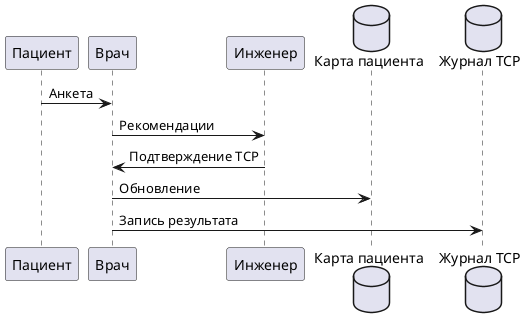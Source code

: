 @startuml
participant Пациент
participant Врач
participant Инженер
database "Карта пациента"
database "Журнал ТСР"

Пациент -> Врач : Анкета
Врач -> Инженер : Рекомендации
Инженер -> Врач : Подтверждение ТСР
Врач -> "Карта пациента" : Обновление
Врач -> "Журнал ТСР" : Запись результата

@enduml
